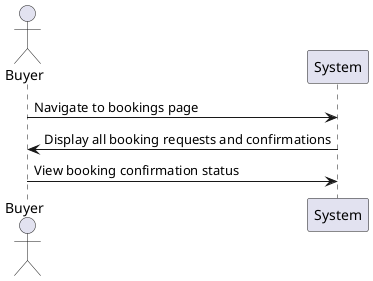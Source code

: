 @startuml
'https://plantuml.com/sequence-diagram

actor Buyer
participant System

Buyer -> System: Navigate to bookings page
System -> Buyer: Display all booking requests and confirmations
Buyer -> System: View booking confirmation status

@enduml
